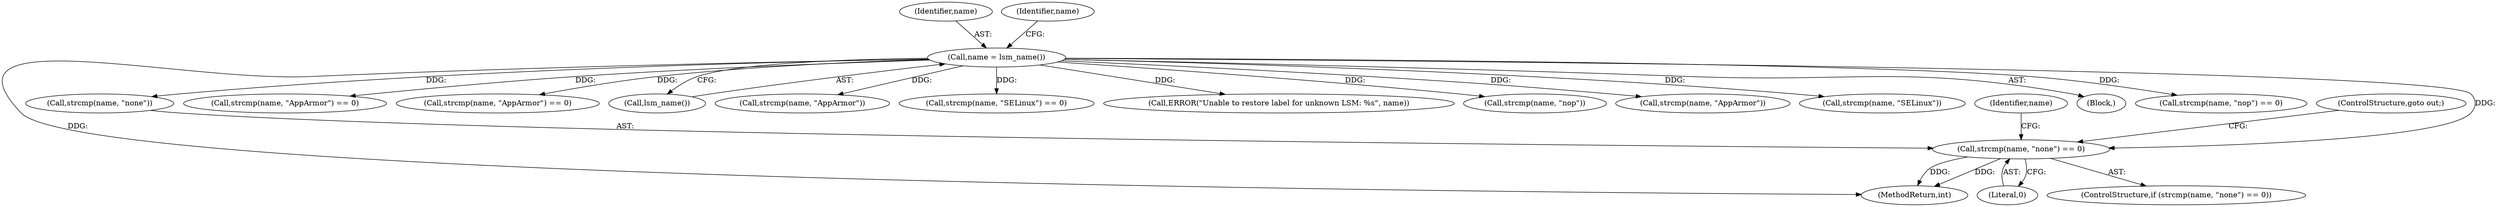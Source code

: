 digraph "0_lxc_81f466d05f2a89cb4f122ef7f593ff3f279b165c_0@API" {
"1000131" [label="(Call,strcmp(name, \"none\") == 0)"];
"1000120" [label="(Call,name = lsm_name())"];
"1000135" [label="(Literal,0)"];
"1000287" [label="(MethodReturn,int)"];
"1000138" [label="(Call,strcmp(name, \"AppArmor\") == 0)"];
"1000176" [label="(Call,strcmp(name, \"AppArmor\") == 0)"];
"1000122" [label="(Call,lsm_name())"];
"1000139" [label="(Call,strcmp(name, \"AppArmor\"))"];
"1000120" [label="(Call,name = lsm_name())"];
"1000140" [label="(Identifier,name)"];
"1000241" [label="(Call,strcmp(name, \"SELinux\") == 0)"];
"1000267" [label="(Call,ERROR(\"Unable to restore label for unknown LSM: %s\", name))"];
"1000125" [label="(Call,strcmp(name, \"nop\"))"];
"1000177" [label="(Call,strcmp(name, \"AppArmor\"))"];
"1000131" [label="(Call,strcmp(name, \"none\") == 0)"];
"1000242" [label="(Call,strcmp(name, \"SELinux\"))"];
"1000132" [label="(Call,strcmp(name, \"none\"))"];
"1000121" [label="(Identifier,name)"];
"1000105" [label="(Block,)"];
"1000130" [label="(ControlStructure,if (strcmp(name, \"none\") == 0))"];
"1000136" [label="(ControlStructure,goto out;)"];
"1000126" [label="(Identifier,name)"];
"1000124" [label="(Call,strcmp(name, \"nop\") == 0)"];
"1000131" -> "1000130"  [label="AST: "];
"1000131" -> "1000135"  [label="CFG: "];
"1000132" -> "1000131"  [label="AST: "];
"1000135" -> "1000131"  [label="AST: "];
"1000136" -> "1000131"  [label="CFG: "];
"1000140" -> "1000131"  [label="CFG: "];
"1000131" -> "1000287"  [label="DDG: "];
"1000131" -> "1000287"  [label="DDG: "];
"1000120" -> "1000131"  [label="DDG: "];
"1000120" -> "1000105"  [label="AST: "];
"1000120" -> "1000122"  [label="CFG: "];
"1000121" -> "1000120"  [label="AST: "];
"1000122" -> "1000120"  [label="AST: "];
"1000126" -> "1000120"  [label="CFG: "];
"1000120" -> "1000287"  [label="DDG: "];
"1000120" -> "1000124"  [label="DDG: "];
"1000120" -> "1000125"  [label="DDG: "];
"1000120" -> "1000132"  [label="DDG: "];
"1000120" -> "1000138"  [label="DDG: "];
"1000120" -> "1000139"  [label="DDG: "];
"1000120" -> "1000176"  [label="DDG: "];
"1000120" -> "1000177"  [label="DDG: "];
"1000120" -> "1000241"  [label="DDG: "];
"1000120" -> "1000242"  [label="DDG: "];
"1000120" -> "1000267"  [label="DDG: "];
}
